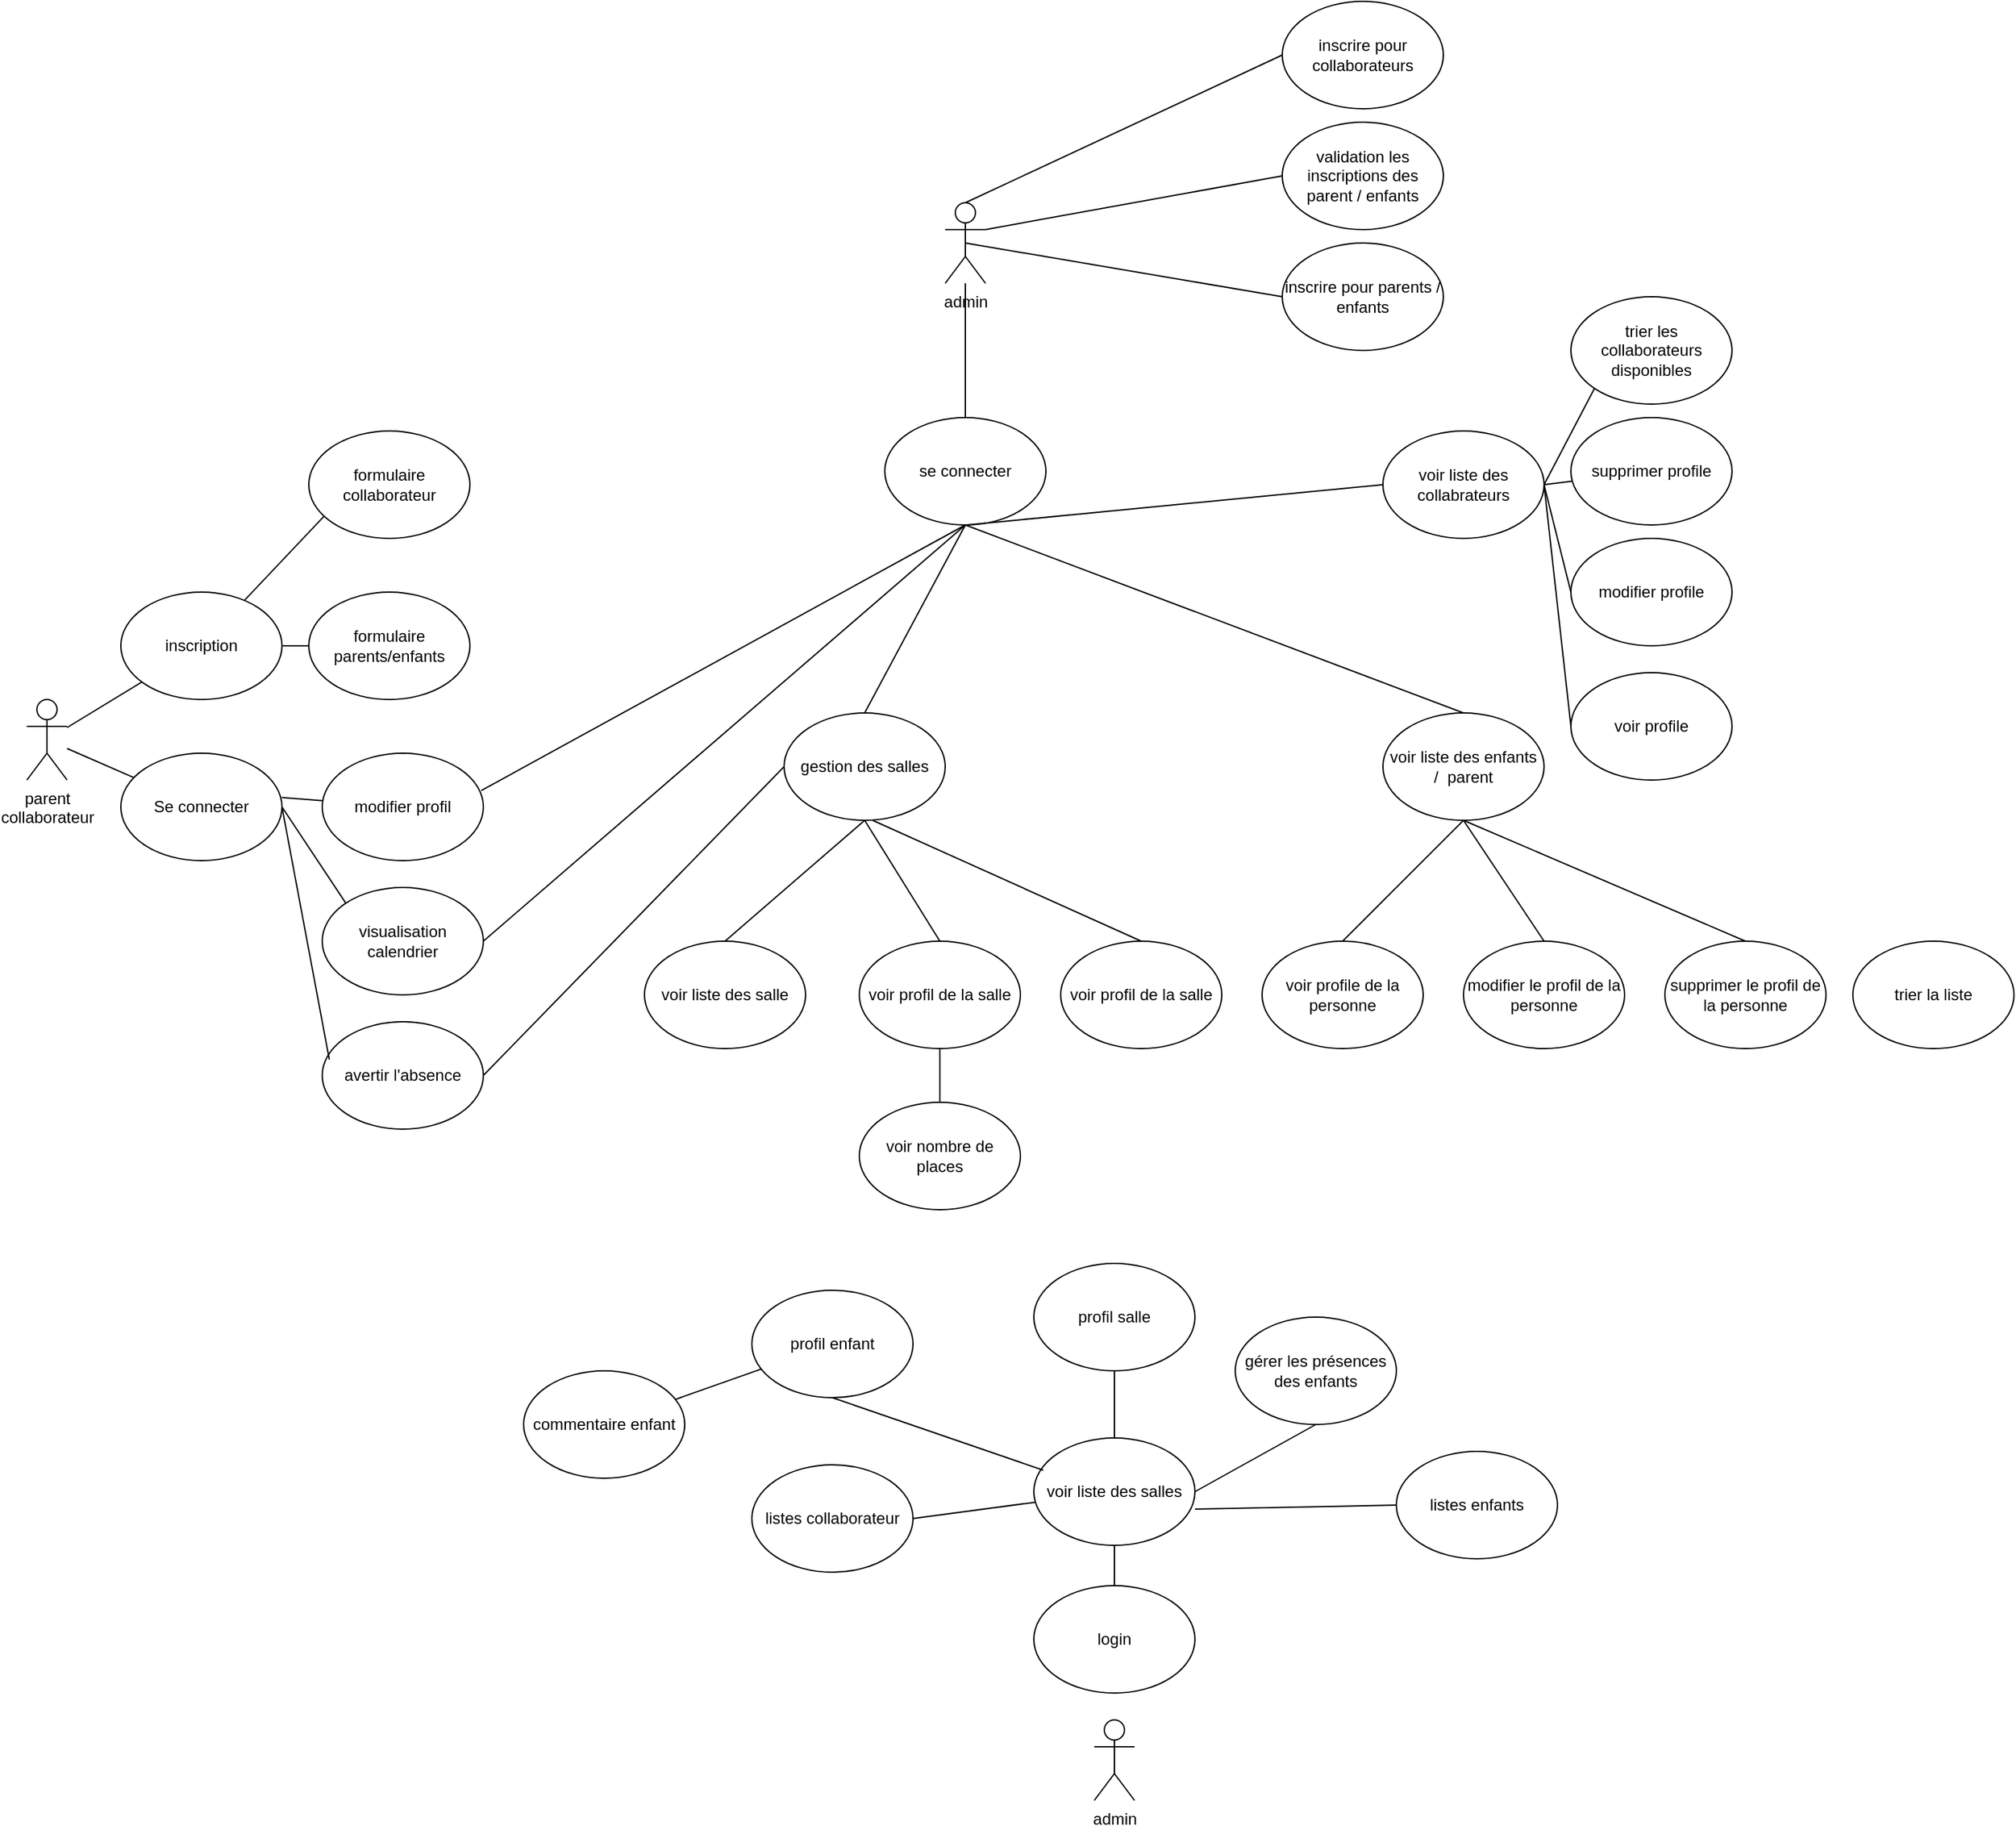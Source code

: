 <mxfile version="12.7.9"><diagram id="dddgyH9Bv8HJqy-SJibe" name="Page-1"><mxGraphModel dx="1543" dy="415" grid="1" gridSize="10" guides="1" tooltips="1" connect="1" arrows="1" fold="1" page="1" pageScale="1" pageWidth="850" pageHeight="1100" math="0" shadow="0"><root><mxCell id="0"/><mxCell id="1" parent="0"/><mxCell id="a5WDxrMBlBhnH5Rj8qLk-1" value="parent&lt;br&gt;collaborateur" style="shape=umlActor;verticalLabelPosition=bottom;labelBackgroundColor=#ffffff;verticalAlign=top;html=1;outlineConnect=0;" vertex="1" parent="1"><mxGeometry x="-200" y="700" width="30" height="60" as="geometry"/></mxCell><mxCell id="a5WDxrMBlBhnH5Rj8qLk-2" value="inscription" style="ellipse;whiteSpace=wrap;html=1;" vertex="1" parent="1"><mxGeometry x="-130" y="620" width="120" height="80" as="geometry"/></mxCell><mxCell id="a5WDxrMBlBhnH5Rj8qLk-3" value="Se connecter" style="ellipse;whiteSpace=wrap;html=1;" vertex="1" parent="1"><mxGeometry x="-130" y="740" width="120" height="80" as="geometry"/></mxCell><mxCell id="a5WDxrMBlBhnH5Rj8qLk-4" value="formulaire collaborateur&lt;span style=&quot;color: rgba(0 , 0 , 0 , 0) ; font-family: monospace ; font-size: 0px ; white-space: nowrap&quot;&gt;%3CmxGraphModel%3E%3Croot%3E%3CmxCell%20id%3D%220%22%2F%3E%3CmxCell%20id%3D%221%22%20parent%3D%220%22%2F%3E%3CmxCell%20id%3D%222%22%20value%3D%22inscription%22%20style%3D%22ellipse%3BwhiteSpace%3Dwrap%3Bhtml%3D1%3B%22%20vertex%3D%221%22%20parent%3D%221%22%3E%3CmxGeometry%20x%3D%22140%22%20y%3D%22100%22%20width%3D%22120%22%20height%3D%2280%22%20as%3D%22geometry%22%2F%3E%3C%2FmxCell%3E%3C%2Froot%3E%3C%2FmxGraphModel%3E&lt;/span&gt;" style="ellipse;whiteSpace=wrap;html=1;" vertex="1" parent="1"><mxGeometry x="10" y="500" width="120" height="80" as="geometry"/></mxCell><mxCell id="a5WDxrMBlBhnH5Rj8qLk-5" value="formulaire parents/enfants&lt;span style=&quot;color: rgba(0 , 0 , 0 , 0) ; font-family: monospace ; font-size: 0px ; white-space: nowrap&quot;&gt;%3CmxGraphModel%3E%3Croot%3E%3CmxCell%20id%3D%220%22%2F%3E%3CmxCell%20id%3D%221%22%20parent%3D%220%22%2F%3E%3CmxCell%20id%3D%222%22%20value%3D%22inscription%22%20style%3D%22ellipse%3BwhiteSpace%3Dwrap%3Bhtml%3D1%3B%22%20vertex%3D%221%22%20parent%3D%221%22%3E%3CmxGeometry%20x%3D%22140%22%20y%3D%22100%22%20width%3D%22120%22%20height%3D%2280%22%20as%3D%22geometry%22%2F%3E%3C%2FmxCell%3E%3C%2Froot%3E%3C%2FmxGraphModel%3E&lt;/span&gt;" style="ellipse;whiteSpace=wrap;html=1;" vertex="1" parent="1"><mxGeometry x="10" y="620" width="120" height="80" as="geometry"/></mxCell><mxCell id="a5WDxrMBlBhnH5Rj8qLk-6" value="modifier profil" style="ellipse;whiteSpace=wrap;html=1;" vertex="1" parent="1"><mxGeometry x="20" y="740" width="120" height="80" as="geometry"/></mxCell><mxCell id="a5WDxrMBlBhnH5Rj8qLk-7" value="visualisation calendrier" style="ellipse;whiteSpace=wrap;html=1;" vertex="1" parent="1"><mxGeometry x="20" y="840" width="120" height="80" as="geometry"/></mxCell><mxCell id="a5WDxrMBlBhnH5Rj8qLk-8" value="avertir l'absence" style="ellipse;whiteSpace=wrap;html=1;" vertex="1" parent="1"><mxGeometry x="20" y="940" width="120" height="80" as="geometry"/></mxCell><mxCell id="a5WDxrMBlBhnH5Rj8qLk-9" value="" style="endArrow=none;html=1;" edge="1" parent="1" source="a5WDxrMBlBhnH5Rj8qLk-1" target="a5WDxrMBlBhnH5Rj8qLk-2"><mxGeometry width="50" height="50" relative="1" as="geometry"><mxPoint x="-160" y="760" as="sourcePoint"/><mxPoint x="-110" y="710" as="targetPoint"/></mxGeometry></mxCell><mxCell id="a5WDxrMBlBhnH5Rj8qLk-10" value="" style="endArrow=none;html=1;" edge="1" parent="1" source="a5WDxrMBlBhnH5Rj8qLk-1" target="a5WDxrMBlBhnH5Rj8qLk-3"><mxGeometry width="50" height="50" relative="1" as="geometry"><mxPoint x="-160" y="730" as="sourcePoint"/><mxPoint x="-104.598" y="696.759" as="targetPoint"/></mxGeometry></mxCell><mxCell id="a5WDxrMBlBhnH5Rj8qLk-11" value="" style="endArrow=none;html=1;entryX=0.097;entryY=0.79;entryDx=0;entryDy=0;entryPerimeter=0;" edge="1" parent="1" source="a5WDxrMBlBhnH5Rj8qLk-2" target="a5WDxrMBlBhnH5Rj8qLk-4"><mxGeometry width="50" height="50" relative="1" as="geometry"><mxPoint x="-45.69" y="613.9" as="sourcePoint"/><mxPoint x="10.001" y="580.001" as="targetPoint"/></mxGeometry></mxCell><mxCell id="a5WDxrMBlBhnH5Rj8qLk-12" value="" style="endArrow=none;html=1;exitX=1;exitY=0.5;exitDx=0;exitDy=0;" edge="1" parent="1" source="a5WDxrMBlBhnH5Rj8qLk-2" target="a5WDxrMBlBhnH5Rj8qLk-5"><mxGeometry width="50" height="50" relative="1" as="geometry"><mxPoint x="-27.947" y="636.186" as="sourcePoint"/><mxPoint x="31.64" y="573.2" as="targetPoint"/></mxGeometry></mxCell><mxCell id="a5WDxrMBlBhnH5Rj8qLk-13" value="" style="endArrow=none;html=1;" edge="1" parent="1" target="a5WDxrMBlBhnH5Rj8qLk-6"><mxGeometry width="50" height="50" relative="1" as="geometry"><mxPoint x="-9.997" y="772.986" as="sourcePoint"/><mxPoint x="49.59" y="710" as="targetPoint"/><Array as="points"/></mxGeometry></mxCell><mxCell id="a5WDxrMBlBhnH5Rj8qLk-14" value="" style="endArrow=none;html=1;exitX=1;exitY=0.5;exitDx=0;exitDy=0;entryX=0;entryY=0;entryDx=0;entryDy=0;" edge="1" parent="1" source="a5WDxrMBlBhnH5Rj8qLk-3" target="a5WDxrMBlBhnH5Rj8qLk-7"><mxGeometry width="50" height="50" relative="1" as="geometry"><mxPoint x="0.003" y="782.986" as="sourcePoint"/><mxPoint x="30.413" y="785.313" as="targetPoint"/><Array as="points"/></mxGeometry></mxCell><mxCell id="a5WDxrMBlBhnH5Rj8qLk-15" value="" style="endArrow=none;html=1;exitX=1;exitY=0.5;exitDx=0;exitDy=0;entryX=0.044;entryY=0.352;entryDx=0;entryDy=0;entryPerimeter=0;" edge="1" parent="1" source="a5WDxrMBlBhnH5Rj8qLk-3" target="a5WDxrMBlBhnH5Rj8qLk-8"><mxGeometry width="50" height="50" relative="1" as="geometry"><mxPoint y="790" as="sourcePoint"/><mxPoint x="47.574" y="861.716" as="targetPoint"/><Array as="points"/></mxGeometry></mxCell><mxCell id="a5WDxrMBlBhnH5Rj8qLk-16" value="admin" style="shape=umlActor;verticalLabelPosition=bottom;labelBackgroundColor=#ffffff;verticalAlign=top;html=1;outlineConnect=0;" vertex="1" parent="1"><mxGeometry x="484" y="330" width="30" height="60" as="geometry"/></mxCell><mxCell id="a5WDxrMBlBhnH5Rj8qLk-17" value="se connecter" style="ellipse;whiteSpace=wrap;html=1;" vertex="1" parent="1"><mxGeometry x="439" y="490" width="120" height="80" as="geometry"/></mxCell><mxCell id="a5WDxrMBlBhnH5Rj8qLk-18" value="" style="endArrow=none;html=1;exitX=0.5;exitY=0;exitDx=0;exitDy=0;" edge="1" parent="1" source="a5WDxrMBlBhnH5Rj8qLk-17" target="a5WDxrMBlBhnH5Rj8qLk-16"><mxGeometry width="50" height="50" relative="1" as="geometry"><mxPoint x="474" y="490" as="sourcePoint"/><mxPoint x="524" y="440" as="targetPoint"/></mxGeometry></mxCell><mxCell id="a5WDxrMBlBhnH5Rj8qLk-19" value="" style="endArrow=none;html=1;entryX=0.5;entryY=1;entryDx=0;entryDy=0;exitX=0.987;exitY=0.348;exitDx=0;exitDy=0;exitPerimeter=0;" edge="1" parent="1" source="a5WDxrMBlBhnH5Rj8qLk-6" target="a5WDxrMBlBhnH5Rj8qLk-17"><mxGeometry width="50" height="50" relative="1" as="geometry"><mxPoint x="300" y="610" as="sourcePoint"/><mxPoint x="350" y="560" as="targetPoint"/></mxGeometry></mxCell><mxCell id="a5WDxrMBlBhnH5Rj8qLk-20" value="" style="endArrow=none;html=1;entryX=0.5;entryY=1;entryDx=0;entryDy=0;exitX=1;exitY=0.5;exitDx=0;exitDy=0;" edge="1" parent="1" source="a5WDxrMBlBhnH5Rj8qLk-7" target="a5WDxrMBlBhnH5Rj8qLk-17"><mxGeometry width="50" height="50" relative="1" as="geometry"><mxPoint x="148.44" y="777.84" as="sourcePoint"/><mxPoint x="422.574" y="568.284" as="targetPoint"/></mxGeometry></mxCell><mxCell id="a5WDxrMBlBhnH5Rj8qLk-21" value="gestion des salles" style="ellipse;whiteSpace=wrap;html=1;" vertex="1" parent="1"><mxGeometry x="364" y="710" width="120" height="80" as="geometry"/></mxCell><mxCell id="a5WDxrMBlBhnH5Rj8qLk-22" value="" style="endArrow=none;html=1;entryX=0.5;entryY=1;entryDx=0;entryDy=0;exitX=0.5;exitY=0;exitDx=0;exitDy=0;" edge="1" parent="1" source="a5WDxrMBlBhnH5Rj8qLk-21" target="a5WDxrMBlBhnH5Rj8qLk-17"><mxGeometry width="50" height="50" relative="1" as="geometry"><mxPoint x="194" y="890" as="sourcePoint"/><mxPoint x="466.574" y="568.284" as="targetPoint"/></mxGeometry></mxCell><mxCell id="a5WDxrMBlBhnH5Rj8qLk-23" value="" style="endArrow=none;html=1;entryX=0;entryY=0.5;entryDx=0;entryDy=0;exitX=1;exitY=0.5;exitDx=0;exitDy=0;" edge="1" parent="1" source="a5WDxrMBlBhnH5Rj8qLk-8" target="a5WDxrMBlBhnH5Rj8qLk-21"><mxGeometry width="50" height="50" relative="1" as="geometry"><mxPoint x="290" y="920" as="sourcePoint"/><mxPoint x="338.72" y="781.28" as="targetPoint"/></mxGeometry></mxCell><mxCell id="a5WDxrMBlBhnH5Rj8qLk-24" value="voir liste des salle" style="ellipse;whiteSpace=wrap;html=1;" vertex="1" parent="1"><mxGeometry x="260" y="880" width="120" height="80" as="geometry"/></mxCell><mxCell id="a5WDxrMBlBhnH5Rj8qLk-25" value="" style="endArrow=none;html=1;exitX=0.5;exitY=0;exitDx=0;exitDy=0;entryX=0.5;entryY=1;entryDx=0;entryDy=0;" edge="1" parent="1" source="a5WDxrMBlBhnH5Rj8qLk-24" target="a5WDxrMBlBhnH5Rj8qLk-21"><mxGeometry width="50" height="50" relative="1" as="geometry"><mxPoint x="194" y="990" as="sourcePoint"/><mxPoint x="404" y="780" as="targetPoint"/></mxGeometry></mxCell><mxCell id="a5WDxrMBlBhnH5Rj8qLk-26" value="voir profil de la salle" style="ellipse;whiteSpace=wrap;html=1;" vertex="1" parent="1"><mxGeometry x="420" y="880" width="120" height="80" as="geometry"/></mxCell><mxCell id="a5WDxrMBlBhnH5Rj8qLk-27" value="voir liste des enfants /&amp;nbsp; parent" style="ellipse;whiteSpace=wrap;html=1;" vertex="1" parent="1"><mxGeometry x="810" y="710" width="120" height="80" as="geometry"/></mxCell><mxCell id="a5WDxrMBlBhnH5Rj8qLk-28" value="" style="endArrow=none;html=1;exitX=0.5;exitY=0;exitDx=0;exitDy=0;entryX=0.5;entryY=1;entryDx=0;entryDy=0;" edge="1" parent="1" source="a5WDxrMBlBhnH5Rj8qLk-26" target="a5WDxrMBlBhnH5Rj8qLk-21"><mxGeometry width="50" height="50" relative="1" as="geometry"><mxPoint x="330" y="890" as="sourcePoint"/><mxPoint x="434" y="800" as="targetPoint"/></mxGeometry></mxCell><mxCell id="a5WDxrMBlBhnH5Rj8qLk-29" value="voir nombre de places" style="ellipse;whiteSpace=wrap;html=1;" vertex="1" parent="1"><mxGeometry x="420" y="1000" width="120" height="80" as="geometry"/></mxCell><mxCell id="a5WDxrMBlBhnH5Rj8qLk-30" value="" style="endArrow=none;html=1;entryX=0.5;entryY=1;entryDx=0;entryDy=0;" edge="1" parent="1" source="a5WDxrMBlBhnH5Rj8qLk-29" target="a5WDxrMBlBhnH5Rj8qLk-26"><mxGeometry width="50" height="50" relative="1" as="geometry"><mxPoint x="596" y="1040" as="sourcePoint"/><mxPoint x="540" y="950" as="targetPoint"/></mxGeometry></mxCell><mxCell id="a5WDxrMBlBhnH5Rj8qLk-31" value="voir profil de la salle" style="ellipse;whiteSpace=wrap;html=1;" vertex="1" parent="1"><mxGeometry x="570" y="880" width="120" height="80" as="geometry"/></mxCell><mxCell id="a5WDxrMBlBhnH5Rj8qLk-32" value="" style="endArrow=none;html=1;exitX=0.5;exitY=0;exitDx=0;exitDy=0;" edge="1" parent="1" source="a5WDxrMBlBhnH5Rj8qLk-31"><mxGeometry width="50" height="50" relative="1" as="geometry"><mxPoint x="540" y="880" as="sourcePoint"/><mxPoint x="430" y="790" as="targetPoint"/></mxGeometry></mxCell><mxCell id="a5WDxrMBlBhnH5Rj8qLk-33" value="" style="endArrow=none;html=1;entryX=0.5;entryY=1;entryDx=0;entryDy=0;exitX=0.5;exitY=0;exitDx=0;exitDy=0;" edge="1" parent="1" source="a5WDxrMBlBhnH5Rj8qLk-27" target="a5WDxrMBlBhnH5Rj8qLk-17"><mxGeometry width="50" height="50" relative="1" as="geometry"><mxPoint x="559" y="720" as="sourcePoint"/><mxPoint x="634" y="580" as="targetPoint"/></mxGeometry></mxCell><mxCell id="a5WDxrMBlBhnH5Rj8qLk-34" value="voir profile de la personne" style="ellipse;whiteSpace=wrap;html=1;" vertex="1" parent="1"><mxGeometry x="720" y="880" width="120" height="80" as="geometry"/></mxCell><mxCell id="a5WDxrMBlBhnH5Rj8qLk-35" value="" style="endArrow=none;html=1;exitX=0.5;exitY=0;exitDx=0;exitDy=0;entryX=0.5;entryY=1;entryDx=0;entryDy=0;" edge="1" parent="1" source="a5WDxrMBlBhnH5Rj8qLk-34" target="a5WDxrMBlBhnH5Rj8qLk-27"><mxGeometry width="50" height="50" relative="1" as="geometry"><mxPoint x="1060" y="910" as="sourcePoint"/><mxPoint x="860" y="820" as="targetPoint"/></mxGeometry></mxCell><mxCell id="a5WDxrMBlBhnH5Rj8qLk-36" value="modifier le profil de la personne" style="ellipse;whiteSpace=wrap;html=1;" vertex="1" parent="1"><mxGeometry x="870" y="880" width="120" height="80" as="geometry"/></mxCell><mxCell id="a5WDxrMBlBhnH5Rj8qLk-37" value="" style="endArrow=none;html=1;exitX=0.5;exitY=0;exitDx=0;exitDy=0;entryX=0.5;entryY=1;entryDx=0;entryDy=0;" edge="1" parent="1" source="a5WDxrMBlBhnH5Rj8qLk-36" target="a5WDxrMBlBhnH5Rj8qLk-27"><mxGeometry width="50" height="50" relative="1" as="geometry"><mxPoint x="790" y="890" as="sourcePoint"/><mxPoint x="880" y="800" as="targetPoint"/></mxGeometry></mxCell><mxCell id="a5WDxrMBlBhnH5Rj8qLk-38" value="supprimer le profil de la personne" style="ellipse;whiteSpace=wrap;html=1;" vertex="1" parent="1"><mxGeometry x="1020" y="880" width="120" height="80" as="geometry"/></mxCell><mxCell id="a5WDxrMBlBhnH5Rj8qLk-39" value="" style="endArrow=none;html=1;exitX=0.5;exitY=0;exitDx=0;exitDy=0;entryX=0.5;entryY=1;entryDx=0;entryDy=0;" edge="1" parent="1" source="a5WDxrMBlBhnH5Rj8qLk-38" target="a5WDxrMBlBhnH5Rj8qLk-27"><mxGeometry width="50" height="50" relative="1" as="geometry"><mxPoint x="1005" y="880" as="sourcePoint"/><mxPoint x="945" y="790" as="targetPoint"/></mxGeometry></mxCell><mxCell id="a5WDxrMBlBhnH5Rj8qLk-40" value="trier la liste" style="ellipse;whiteSpace=wrap;html=1;" vertex="1" parent="1"><mxGeometry x="1160" y="880" width="120" height="80" as="geometry"/></mxCell><mxCell id="a5WDxrMBlBhnH5Rj8qLk-41" value="admin" style="shape=umlActor;verticalLabelPosition=bottom;labelBackgroundColor=#ffffff;verticalAlign=top;html=1;outlineConnect=0;" vertex="1" parent="1"><mxGeometry x="595" y="1460" width="30" height="60" as="geometry"/></mxCell><mxCell id="a5WDxrMBlBhnH5Rj8qLk-42" value="voir liste des salles" style="ellipse;whiteSpace=wrap;html=1;" vertex="1" parent="1"><mxGeometry x="550" y="1250" width="120" height="80" as="geometry"/></mxCell><mxCell id="a5WDxrMBlBhnH5Rj8qLk-43" value="" style="endArrow=none;html=1;entryX=0.5;entryY=1;entryDx=0;entryDy=0;exitX=0.5;exitY=0;exitDx=0;exitDy=0;" edge="1" parent="1" source="a5WDxrMBlBhnH5Rj8qLk-66" target="a5WDxrMBlBhnH5Rj8qLk-42"><mxGeometry width="50" height="50" relative="1" as="geometry"><mxPoint x="600" y="1300" as="sourcePoint"/><mxPoint x="600" y="1260" as="targetPoint"/></mxGeometry></mxCell><mxCell id="a5WDxrMBlBhnH5Rj8qLk-44" value="gérer les présences des enfants" style="ellipse;whiteSpace=wrap;html=1;" vertex="1" parent="1"><mxGeometry x="700" y="1160" width="120" height="80" as="geometry"/></mxCell><mxCell id="a5WDxrMBlBhnH5Rj8qLk-45" value="profil enfant" style="ellipse;whiteSpace=wrap;html=1;" vertex="1" parent="1"><mxGeometry x="340" y="1140" width="120" height="80" as="geometry"/></mxCell><mxCell id="a5WDxrMBlBhnH5Rj8qLk-46" value="" style="endArrow=none;html=1;entryX=0.5;entryY=1;entryDx=0;entryDy=0;" edge="1" parent="1" target="a5WDxrMBlBhnH5Rj8qLk-44"><mxGeometry width="50" height="50" relative="1" as="geometry"><mxPoint x="670" y="1290" as="sourcePoint"/><mxPoint x="332.426" y="1288.284" as="targetPoint"/></mxGeometry></mxCell><mxCell id="a5WDxrMBlBhnH5Rj8qLk-47" value="" style="endArrow=none;html=1;entryX=0.5;entryY=1;entryDx=0;entryDy=0;exitX=0.058;exitY=0.3;exitDx=0;exitDy=0;exitPerimeter=0;" edge="1" parent="1" target="a5WDxrMBlBhnH5Rj8qLk-45" source="a5WDxrMBlBhnH5Rj8qLk-42"><mxGeometry width="50" height="50" relative="1" as="geometry"><mxPoint x="220" y="1270" as="sourcePoint"/><mxPoint x="-125" y="1170" as="targetPoint"/></mxGeometry></mxCell><mxCell id="a5WDxrMBlBhnH5Rj8qLk-48" value="voir liste des collabrateurs" style="ellipse;whiteSpace=wrap;html=1;" vertex="1" parent="1"><mxGeometry x="810" y="500" width="120" height="80" as="geometry"/></mxCell><mxCell id="a5WDxrMBlBhnH5Rj8qLk-49" value="" style="endArrow=none;html=1;exitX=0;exitY=0.5;exitDx=0;exitDy=0;" edge="1" parent="1" source="a5WDxrMBlBhnH5Rj8qLk-48"><mxGeometry width="50" height="50" relative="1" as="geometry"><mxPoint x="880" y="720" as="sourcePoint"/><mxPoint x="500" y="570" as="targetPoint"/></mxGeometry></mxCell><mxCell id="a5WDxrMBlBhnH5Rj8qLk-50" value="voir profile" style="ellipse;whiteSpace=wrap;html=1;" vertex="1" parent="1"><mxGeometry x="950" y="680" width="120" height="80" as="geometry"/></mxCell><mxCell id="a5WDxrMBlBhnH5Rj8qLk-51" value="modifier profile" style="ellipse;whiteSpace=wrap;html=1;" vertex="1" parent="1"><mxGeometry x="950" y="580" width="120" height="80" as="geometry"/></mxCell><mxCell id="a5WDxrMBlBhnH5Rj8qLk-52" value="supprimer profile" style="ellipse;whiteSpace=wrap;html=1;" vertex="1" parent="1"><mxGeometry x="950" y="490" width="120" height="80" as="geometry"/></mxCell><mxCell id="a5WDxrMBlBhnH5Rj8qLk-53" value="trier les collaborateurs disponibles" style="ellipse;whiteSpace=wrap;html=1;" vertex="1" parent="1"><mxGeometry x="950" y="400" width="120" height="80" as="geometry"/></mxCell><mxCell id="a5WDxrMBlBhnH5Rj8qLk-54" value="" style="endArrow=none;html=1;exitX=0;exitY=1;exitDx=0;exitDy=0;entryX=1;entryY=0.5;entryDx=0;entryDy=0;" edge="1" parent="1" source="a5WDxrMBlBhnH5Rj8qLk-53" target="a5WDxrMBlBhnH5Rj8qLk-48"><mxGeometry width="50" height="50" relative="1" as="geometry"><mxPoint x="1440.0" y="450" as="sourcePoint"/><mxPoint x="1130" y="480" as="targetPoint"/></mxGeometry></mxCell><mxCell id="a5WDxrMBlBhnH5Rj8qLk-55" value="" style="endArrow=none;html=1;entryX=1;entryY=0.5;entryDx=0;entryDy=0;" edge="1" parent="1" source="a5WDxrMBlBhnH5Rj8qLk-52" target="a5WDxrMBlBhnH5Rj8qLk-48"><mxGeometry width="50" height="50" relative="1" as="geometry"><mxPoint x="977.574" y="478.284" as="sourcePoint"/><mxPoint x="940.0" y="550" as="targetPoint"/></mxGeometry></mxCell><mxCell id="a5WDxrMBlBhnH5Rj8qLk-56" value="" style="endArrow=none;html=1;exitX=0;exitY=0.5;exitDx=0;exitDy=0;" edge="1" parent="1" source="a5WDxrMBlBhnH5Rj8qLk-51"><mxGeometry width="50" height="50" relative="1" as="geometry"><mxPoint x="961.028" y="547.372" as="sourcePoint"/><mxPoint x="930" y="540" as="targetPoint"/></mxGeometry></mxCell><mxCell id="a5WDxrMBlBhnH5Rj8qLk-57" value="" style="endArrow=none;html=1;exitX=0;exitY=0.5;exitDx=0;exitDy=0;entryX=1;entryY=0.5;entryDx=0;entryDy=0;" edge="1" parent="1" source="a5WDxrMBlBhnH5Rj8qLk-50" target="a5WDxrMBlBhnH5Rj8qLk-48"><mxGeometry width="50" height="50" relative="1" as="geometry"><mxPoint x="960.0" y="630" as="sourcePoint"/><mxPoint x="940" y="550" as="targetPoint"/></mxGeometry></mxCell><mxCell id="a5WDxrMBlBhnH5Rj8qLk-58" value="inscrire pour parents / enfants" style="ellipse;whiteSpace=wrap;html=1;" vertex="1" parent="1"><mxGeometry x="735" y="360" width="120" height="80" as="geometry"/></mxCell><mxCell id="a5WDxrMBlBhnH5Rj8qLk-59" value="" style="endArrow=none;html=1;exitX=0;exitY=0.5;exitDx=0;exitDy=0;entryX=0.5;entryY=0.5;entryDx=0;entryDy=0;entryPerimeter=0;" edge="1" parent="1" source="a5WDxrMBlBhnH5Rj8qLk-58" target="a5WDxrMBlBhnH5Rj8qLk-16"><mxGeometry width="50" height="50" relative="1" as="geometry"><mxPoint x="590" y="470" as="sourcePoint"/><mxPoint x="590" y="370" as="targetPoint"/></mxGeometry></mxCell><mxCell id="a5WDxrMBlBhnH5Rj8qLk-60" value="validation les inscriptions des parent / enfants" style="ellipse;whiteSpace=wrap;html=1;" vertex="1" parent="1"><mxGeometry x="735" y="270" width="120" height="80" as="geometry"/></mxCell><mxCell id="a5WDxrMBlBhnH5Rj8qLk-61" value="" style="endArrow=none;html=1;exitX=0;exitY=0.5;exitDx=0;exitDy=0;entryX=1;entryY=0.333;entryDx=0;entryDy=0;entryPerimeter=0;" edge="1" parent="1" source="a5WDxrMBlBhnH5Rj8qLk-60" target="a5WDxrMBlBhnH5Rj8qLk-16"><mxGeometry width="50" height="50" relative="1" as="geometry"><mxPoint x="766.0" y="360" as="sourcePoint"/><mxPoint x="530" y="320" as="targetPoint"/></mxGeometry></mxCell><mxCell id="a5WDxrMBlBhnH5Rj8qLk-62" value="inscrire pour collaborateurs" style="ellipse;whiteSpace=wrap;html=1;" vertex="1" parent="1"><mxGeometry x="735" y="180" width="120" height="80" as="geometry"/></mxCell><mxCell id="a5WDxrMBlBhnH5Rj8qLk-63" value="" style="endArrow=none;html=1;exitX=0;exitY=0.5;exitDx=0;exitDy=0;entryX=0.5;entryY=0;entryDx=0;entryDy=0;entryPerimeter=0;" edge="1" parent="1" source="a5WDxrMBlBhnH5Rj8qLk-62" target="a5WDxrMBlBhnH5Rj8qLk-16"><mxGeometry width="50" height="50" relative="1" as="geometry"><mxPoint x="745.0" y="320" as="sourcePoint"/><mxPoint x="524" y="360" as="targetPoint"/></mxGeometry></mxCell><mxCell id="a5WDxrMBlBhnH5Rj8qLk-66" value="login" style="ellipse;whiteSpace=wrap;html=1;" vertex="1" parent="1"><mxGeometry x="550" y="1360" width="120" height="80" as="geometry"/></mxCell><mxCell id="a5WDxrMBlBhnH5Rj8qLk-67" value="profil salle&lt;br&gt;" style="ellipse;whiteSpace=wrap;html=1;" vertex="1" parent="1"><mxGeometry x="550" y="1120" width="120" height="80" as="geometry"/></mxCell><mxCell id="a5WDxrMBlBhnH5Rj8qLk-68" value="" style="endArrow=none;html=1;entryX=0.5;entryY=1;entryDx=0;entryDy=0;exitX=0.5;exitY=0;exitDx=0;exitDy=0;" edge="1" target="a5WDxrMBlBhnH5Rj8qLk-67" parent="1" source="a5WDxrMBlBhnH5Rj8qLk-42"><mxGeometry width="50" height="50" relative="1" as="geometry"><mxPoint x="585" y="1220" as="sourcePoint"/><mxPoint x="247.426" y="1218.284" as="targetPoint"/></mxGeometry></mxCell><mxCell id="a5WDxrMBlBhnH5Rj8qLk-69" value="listes enfants" style="ellipse;whiteSpace=wrap;html=1;" vertex="1" parent="1"><mxGeometry x="820" y="1260" width="120" height="80" as="geometry"/></mxCell><mxCell id="a5WDxrMBlBhnH5Rj8qLk-70" value="listes collaborateur" style="ellipse;whiteSpace=wrap;html=1;" vertex="1" parent="1"><mxGeometry x="340" y="1270" width="120" height="80" as="geometry"/></mxCell><mxCell id="a5WDxrMBlBhnH5Rj8qLk-71" value="" style="endArrow=none;html=1;entryX=1;entryY=0.5;entryDx=0;entryDy=0;" edge="1" parent="1" source="a5WDxrMBlBhnH5Rj8qLk-42" target="a5WDxrMBlBhnH5Rj8qLk-70"><mxGeometry width="50" height="50" relative="1" as="geometry"><mxPoint x="490" y="1310" as="sourcePoint"/><mxPoint x="333.04" y="1256" as="targetPoint"/></mxGeometry></mxCell><mxCell id="a5WDxrMBlBhnH5Rj8qLk-72" value="" style="endArrow=none;html=1;exitX=0;exitY=0.5;exitDx=0;exitDy=0;" edge="1" parent="1" source="a5WDxrMBlBhnH5Rj8qLk-69"><mxGeometry width="50" height="50" relative="1" as="geometry"><mxPoint x="820" y="1327" as="sourcePoint"/><mxPoint x="670" y="1303" as="targetPoint"/></mxGeometry></mxCell><mxCell id="a5WDxrMBlBhnH5Rj8qLk-73" value="commentaire enfant" style="ellipse;whiteSpace=wrap;html=1;" vertex="1" parent="1"><mxGeometry x="170" y="1200" width="120" height="80" as="geometry"/></mxCell><mxCell id="a5WDxrMBlBhnH5Rj8qLk-74" value="" style="endArrow=none;html=1;" edge="1" parent="1" source="a5WDxrMBlBhnH5Rj8qLk-45" target="a5WDxrMBlBhnH5Rj8qLk-73"><mxGeometry width="50" height="50" relative="1" as="geometry"><mxPoint x="336.96" y="1212" as="sourcePoint"/><mxPoint x="280" y="1188" as="targetPoint"/></mxGeometry></mxCell></root></mxGraphModel></diagram></mxfile>